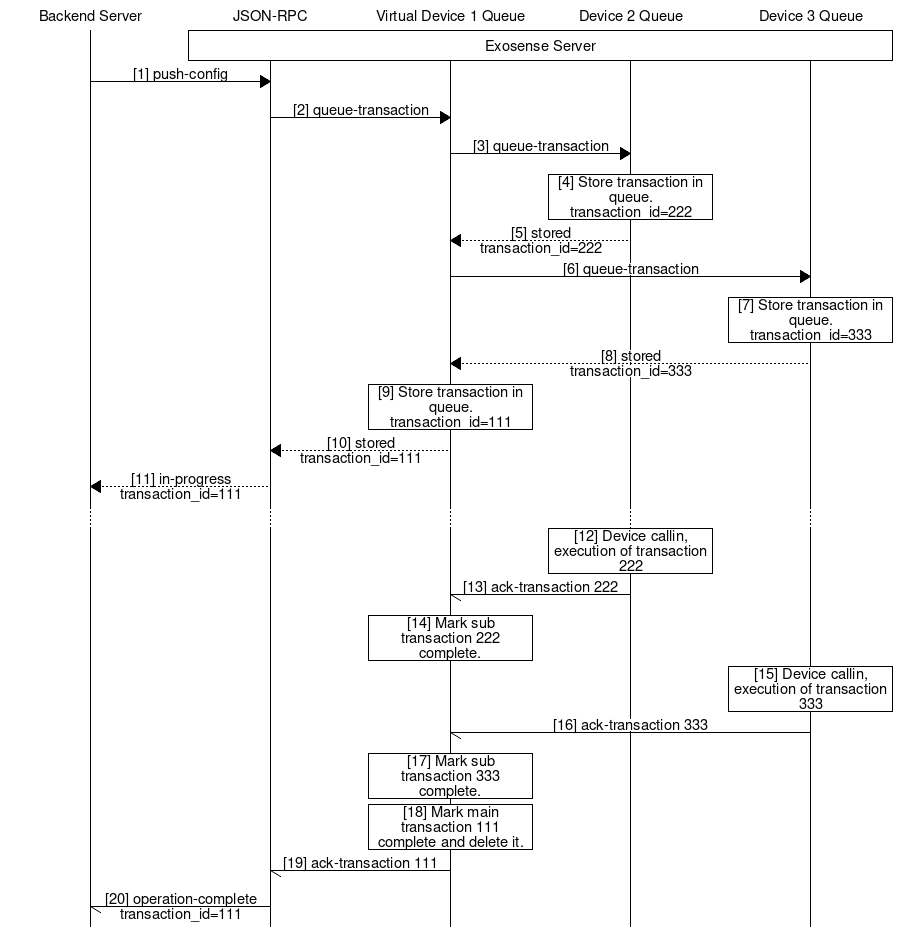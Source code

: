 #
# Virtual Device Transaction. 
#
# Compile with mscgen 0.20 or later
#
msc {
  width = "900", wordwraparcs = "true";
  "Backend Server", "JSON-RPC", "Virtual Device 1 Queue", "Device 2 Queue", "Device 3 Queue";
  "JSON-RPC" box "Device 3 Queue" [ label="Exosense Server" ];
  "Backend Server" => "JSON-RPC" [ label = "[1] push-config" ];
  "JSON-RPC" => "Virtual Device 1 Queue"  [ label = "[2] queue-transaction" ];
  "Virtual Device 1 Queue" => "Device 2 Queue"  [ label = "[3] queue-transaction" ];
  "Device 2 Queue" box "Device 2 Queue"[ label = "[4] Store transaction in queue.\ntransaction_id=222" ];
  "Device 2 Queue" >> "Virtual Device 1 Queue" [ label = "[5] stored\ntransaction_id=222" ];
  "Virtual Device 1 Queue" => "Device 3 Queue"  [ label = "[6] queue-transaction" ];
  "Device 3 Queue" box "Device 3 Queue"[ label = "[7] Store transaction in queue.\ntransaction_id=333" ];
  "Device 3 Queue" >> "Virtual Device 1 Queue" [ label = "[8] stored\ntransaction_id=333" ];
  "Virtual Device 1 Queue" box "Virtual Device 1 Queue"[ label = "[9] Store transaction in queue.\ntransaction_id=111" ];
  "Virtual Device 1 Queue" >> "JSON-RPC" [ label = "[10] stored\ntransaction_id=111" ];
  "JSON-RPC" >> "Backend Server" [ label = "[11] in-progress\ntransaction_id=111" ];
  ...;
  "Device 2 Queue" box "Device 2 Queue" [ label = "[12] Device callin, execution of transaction 222" ];
  "Device 2 Queue" -> "Virtual Device 1 Queue" [ label = "[13] ack-transaction 222" ];
  "Virtual Device 1 Queue" box "Virtual Device 1 Queue" [ label = "[14] Mark sub transaction 222 complete." ];
  "Device 3 Queue" box "Device 3 Queue" [ label = "[15] Device callin, execution of transaction 333" ];
  "Device 3 Queue" -> "Virtual Device 1 Queue" [ label = "[16] ack-transaction 333" ];
  "Virtual Device 1 Queue" box "Virtual Device 1 Queue" [ label = "[17] Mark sub transaction 333 complete." ];
  "Virtual Device 1 Queue" box "Virtual Device 1 Queue" [ label = "[18] Mark main transaction 111 complete and delete it." ];
  "Virtual Device 1 Queue" -> "JSON-RPC" [ label = "[19] ack-transaction 111" ];
  "JSON-RPC" -> "Backend Server" [ label = "[20] operation-complete\ntransaction_id=111" ];
}


